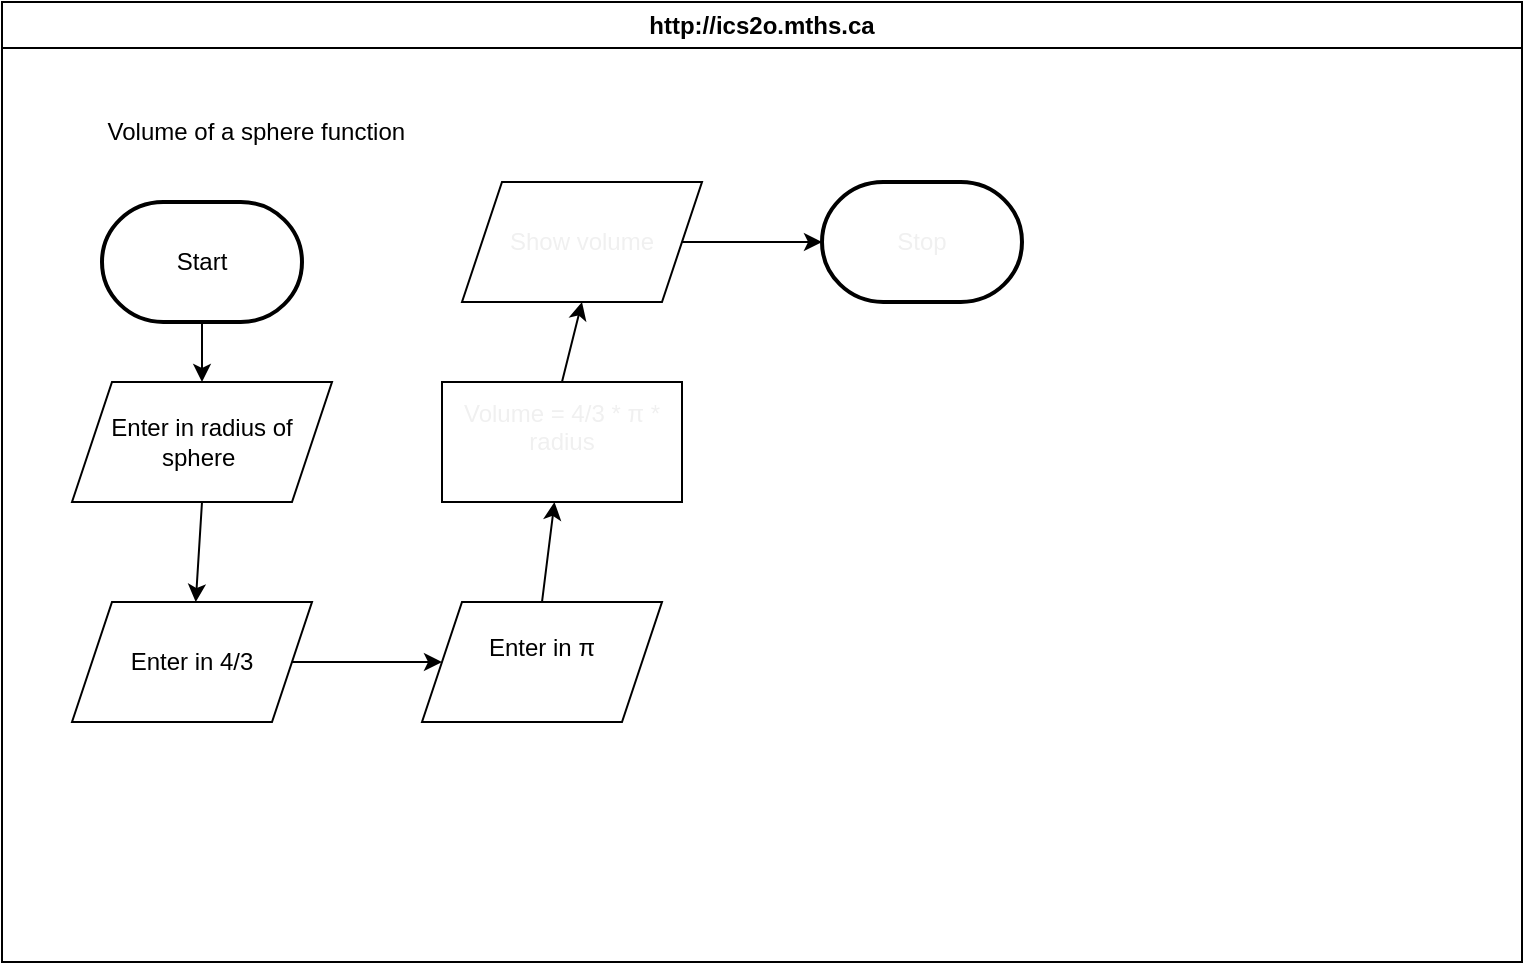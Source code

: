 <mxfile>
    <diagram id="HIP3nbAZw_EuaXWnEj3U" name="Page-1">
        <mxGraphModel dx="498" dy="692" grid="1" gridSize="10" guides="1" tooltips="1" connect="1" arrows="1" fold="1" page="1" pageScale="1" pageWidth="850" pageHeight="1100" math="0" shadow="0">
            <root>
                <mxCell id="0"/>
                <mxCell id="1" parent="0"/>
                <mxCell id="7" value="http://ics2o.mths.ca" style="swimlane;whiteSpace=wrap;html=1;" parent="1" vertex="1">
                    <mxGeometry x="30" y="60" width="760" height="480" as="geometry"/>
                </mxCell>
                <mxCell id="16" style="edgeStyle=none;html=1;exitX=0.5;exitY=1;exitDx=0;exitDy=0;exitPerimeter=0;entryX=0.5;entryY=0;entryDx=0;entryDy=0;fontFamily=Helvetica;fontSize=12;fontColor=#F0F0F0;" edge="1" parent="7" source="9" target="10">
                    <mxGeometry relative="1" as="geometry"/>
                </mxCell>
                <mxCell id="9" value="Start" style="strokeWidth=2;html=1;shape=mxgraph.flowchart.terminator;whiteSpace=wrap;" vertex="1" parent="7">
                    <mxGeometry x="50" y="100" width="100" height="60" as="geometry"/>
                </mxCell>
                <mxCell id="19" style="edgeStyle=none;html=1;exitX=1;exitY=0.5;exitDx=0;exitDy=0;entryX=0;entryY=0.5;entryDx=0;entryDy=0;fontFamily=Helvetica;fontSize=12;fontColor=#F0F0F0;" edge="1" parent="7" source="11" target="12">
                    <mxGeometry relative="1" as="geometry"/>
                </mxCell>
                <mxCell id="11" value="Enter in 4/3" style="shape=parallelogram;perimeter=parallelogramPerimeter;whiteSpace=wrap;html=1;fixedSize=1;" vertex="1" parent="7">
                    <mxGeometry x="35" y="300" width="120" height="60" as="geometry"/>
                </mxCell>
                <mxCell id="18" style="edgeStyle=none;html=1;exitX=0.5;exitY=1;exitDx=0;exitDy=0;fontFamily=Helvetica;fontSize=12;fontColor=#F0F0F0;" edge="1" parent="7" source="10" target="11">
                    <mxGeometry relative="1" as="geometry"/>
                </mxCell>
                <mxCell id="10" value="Enter in radius of sphere&amp;nbsp;" style="shape=parallelogram;perimeter=parallelogramPerimeter;whiteSpace=wrap;html=1;fixedSize=1;" vertex="1" parent="7">
                    <mxGeometry x="35" y="190" width="130" height="60" as="geometry"/>
                </mxCell>
                <mxCell id="21" style="edgeStyle=none;html=1;exitX=0.5;exitY=0;exitDx=0;exitDy=0;fontFamily=Helvetica;fontSize=12;fontColor=#F0F0F0;" edge="1" parent="7" source="12" target="13">
                    <mxGeometry relative="1" as="geometry"/>
                </mxCell>
                <mxCell id="12" value="&lt;font style=&quot;font-size: 12px;&quot;&gt;Enter in&amp;nbsp;&lt;span style=&quot;font-variant-ligatures: none; text-align: left;&quot;&gt;π&lt;/span&gt;&lt;br&gt;&amp;nbsp;&lt;/font&gt;" style="shape=parallelogram;perimeter=parallelogramPerimeter;whiteSpace=wrap;html=1;fixedSize=1;" vertex="1" parent="7">
                    <mxGeometry x="210" y="300" width="120" height="60" as="geometry"/>
                </mxCell>
                <mxCell id="22" style="edgeStyle=none;html=1;exitX=0.5;exitY=0;exitDx=0;exitDy=0;entryX=0.5;entryY=1;entryDx=0;entryDy=0;fontFamily=Helvetica;fontSize=12;fontColor=#F0F0F0;" edge="1" parent="7" source="13" target="14">
                    <mxGeometry relative="1" as="geometry"/>
                </mxCell>
                <mxCell id="13" value="Volume = 4/3&lt;font style=&quot;font-size: 12px;&quot;&gt;&amp;nbsp;*&amp;nbsp;&lt;span style=&quot;font-variant-ligatures: none; text-align: left;&quot;&gt;π * radius&lt;/span&gt;&lt;/font&gt;&lt;br&gt;&amp;nbsp;" style="rounded=0;whiteSpace=wrap;html=1;fontColor=#F0F0F0;" vertex="1" parent="7">
                    <mxGeometry x="220" y="190" width="120" height="60" as="geometry"/>
                </mxCell>
                <mxCell id="15" value="Stop" style="strokeWidth=2;html=1;shape=mxgraph.flowchart.terminator;whiteSpace=wrap;fontFamily=Helvetica;fontSize=12;fontColor=#F0F0F0;" vertex="1" parent="7">
                    <mxGeometry x="410" y="90" width="100" height="60" as="geometry"/>
                </mxCell>
                <mxCell id="8" value="Volume of a sphere function&amp;nbsp;&amp;nbsp;" style="text;html=1;align=center;verticalAlign=middle;resizable=0;points=[];autosize=1;strokeColor=none;fillColor=none;" vertex="1" parent="7">
                    <mxGeometry x="40" y="50" width="180" height="30" as="geometry"/>
                </mxCell>
                <mxCell id="23" style="edgeStyle=none;html=1;exitX=1;exitY=0.5;exitDx=0;exitDy=0;entryX=0;entryY=0.5;entryDx=0;entryDy=0;entryPerimeter=0;fontFamily=Helvetica;fontSize=12;fontColor=#F0F0F0;" edge="1" parent="7" source="14" target="15">
                    <mxGeometry relative="1" as="geometry"/>
                </mxCell>
                <mxCell id="14" value="Show volume" style="shape=parallelogram;perimeter=parallelogramPerimeter;whiteSpace=wrap;html=1;fixedSize=1;fontFamily=Helvetica;fontSize=12;fontColor=#F0F0F0;" vertex="1" parent="7">
                    <mxGeometry x="230" y="90" width="120" height="60" as="geometry"/>
                </mxCell>
            </root>
        </mxGraphModel>
    </diagram>
</mxfile>